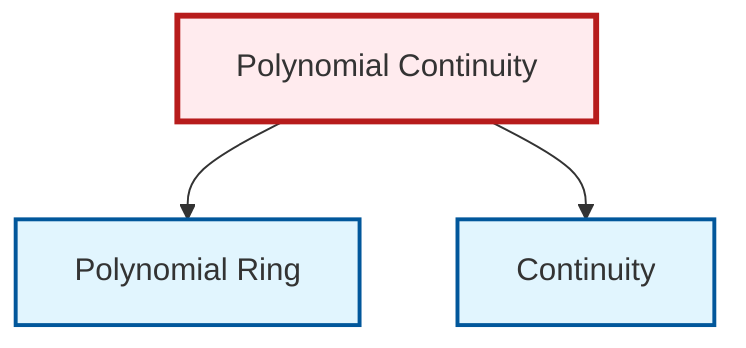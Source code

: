 graph TD
    classDef definition fill:#e1f5fe,stroke:#01579b,stroke-width:2px
    classDef theorem fill:#f3e5f5,stroke:#4a148c,stroke-width:2px
    classDef axiom fill:#fff3e0,stroke:#e65100,stroke-width:2px
    classDef example fill:#e8f5e9,stroke:#1b5e20,stroke-width:2px
    classDef current fill:#ffebee,stroke:#b71c1c,stroke-width:3px
    def-continuity["Continuity"]:::definition
    ex-polynomial-continuity["Polynomial Continuity"]:::example
    def-polynomial-ring["Polynomial Ring"]:::definition
    ex-polynomial-continuity --> def-polynomial-ring
    ex-polynomial-continuity --> def-continuity
    class ex-polynomial-continuity current